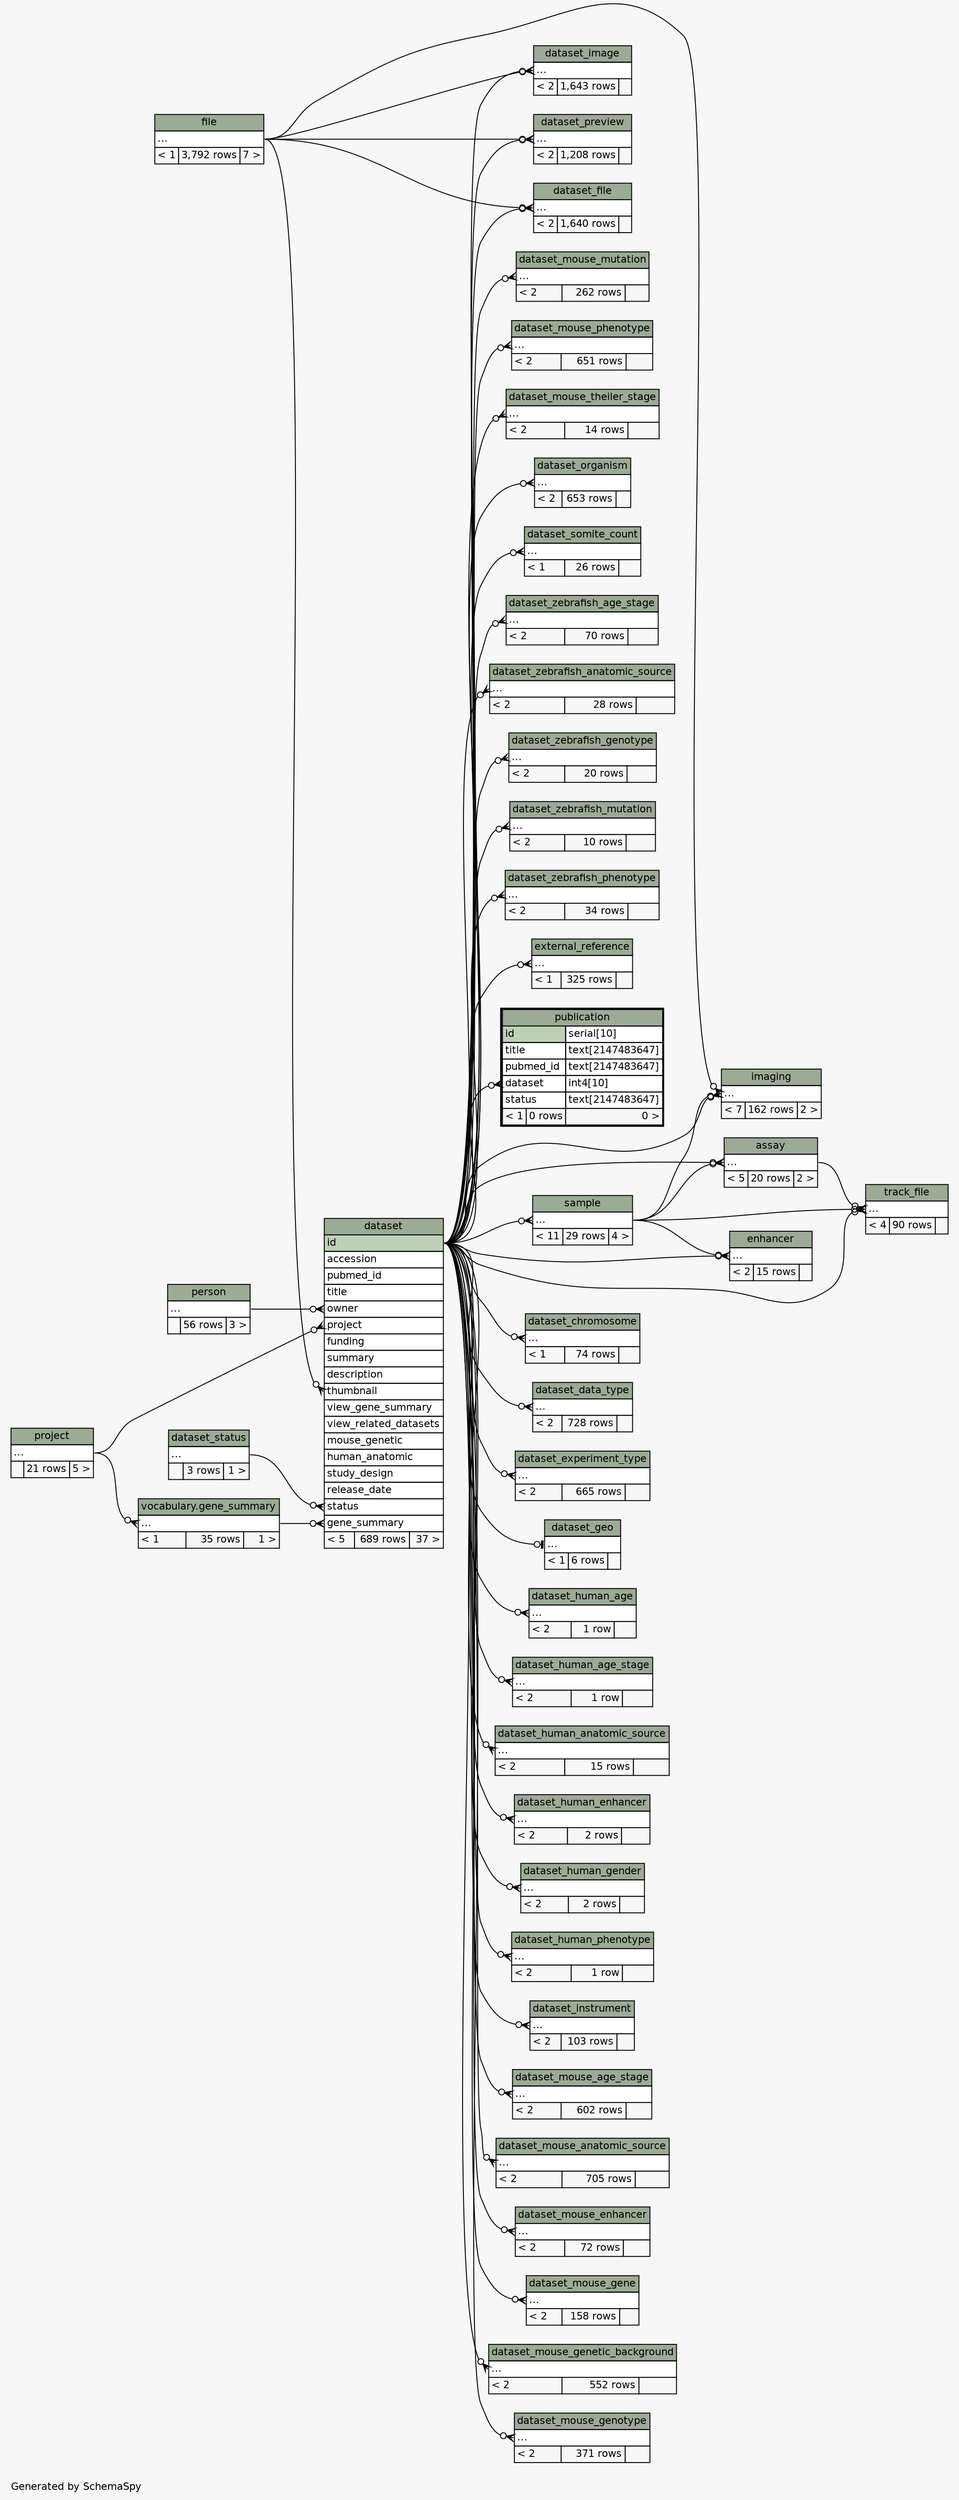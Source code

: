 // dot 2.38.0 on Linux 4.4.0-53-generic
// SchemaSpy rev 590
digraph "twoDegreesRelationshipsDiagram" {
  graph [
    rankdir="RL"
    bgcolor="#f7f7f7"
    label="\nGenerated by SchemaSpy"
    labeljust="l"
    nodesep="0.18"
    ranksep="0.46"
    fontname="Helvetica"
    fontsize="11"
  ];
  node [
    fontname="Helvetica"
    fontsize="11"
    shape="plaintext"
  ];
  edge [
    arrowsize="0.8"
  ];
  "assay":"elipses":w -> "dataset":"id":e [arrowhead=none dir=back arrowtail=crowodot];
  "assay":"elipses":w -> "sample":"elipses":e [arrowhead=none dir=back arrowtail=crowodot];
  "dataset":"gene_summary":w -> "vocabulary.gene_summary":"elipses":e [arrowhead=none dir=back arrowtail=crowodot];
  "dataset":"owner":w -> "person":"elipses":e [arrowhead=none dir=back arrowtail=crowodot];
  "dataset":"project":w -> "project":"elipses":e [arrowhead=none dir=back arrowtail=crowodot];
  "dataset":"status":w -> "dataset_status":"elipses":e [arrowhead=none dir=back arrowtail=crowodot];
  "dataset":"thumbnail":w -> "file":"elipses":e [arrowhead=none dir=back arrowtail=crowodot];
  "dataset_chromosome":"elipses":w -> "dataset":"id":e [arrowhead=none dir=back arrowtail=crowodot];
  "dataset_data_type":"elipses":w -> "dataset":"id":e [arrowhead=none dir=back arrowtail=crowodot];
  "dataset_experiment_type":"elipses":w -> "dataset":"id":e [arrowhead=none dir=back arrowtail=crowodot];
  "dataset_file":"elipses":w -> "dataset":"id":e [arrowhead=none dir=back arrowtail=crowodot];
  "dataset_file":"elipses":w -> "file":"elipses":e [arrowhead=none dir=back arrowtail=crowodot];
  "dataset_geo":"elipses":w -> "dataset":"id":e [arrowhead=none dir=back arrowtail=teeodot];
  "dataset_human_age":"elipses":w -> "dataset":"id":e [arrowhead=none dir=back arrowtail=crowodot];
  "dataset_human_age_stage":"elipses":w -> "dataset":"id":e [arrowhead=none dir=back arrowtail=crowodot];
  "dataset_human_anatomic_source":"elipses":w -> "dataset":"id":e [arrowhead=none dir=back arrowtail=crowodot];
  "dataset_human_enhancer":"elipses":w -> "dataset":"id":e [arrowhead=none dir=back arrowtail=crowodot];
  "dataset_human_gender":"elipses":w -> "dataset":"id":e [arrowhead=none dir=back arrowtail=crowodot];
  "dataset_human_phenotype":"elipses":w -> "dataset":"id":e [arrowhead=none dir=back arrowtail=crowodot];
  "dataset_image":"elipses":w -> "dataset":"id":e [arrowhead=none dir=back arrowtail=crowodot];
  "dataset_image":"elipses":w -> "file":"elipses":e [arrowhead=none dir=back arrowtail=crowodot];
  "dataset_instrument":"elipses":w -> "dataset":"id":e [arrowhead=none dir=back arrowtail=crowodot];
  "dataset_mouse_age_stage":"elipses":w -> "dataset":"id":e [arrowhead=none dir=back arrowtail=crowodot];
  "dataset_mouse_anatomic_source":"elipses":w -> "dataset":"id":e [arrowhead=none dir=back arrowtail=crowodot];
  "dataset_mouse_enhancer":"elipses":w -> "dataset":"id":e [arrowhead=none dir=back arrowtail=crowodot];
  "dataset_mouse_gene":"elipses":w -> "dataset":"id":e [arrowhead=none dir=back arrowtail=crowodot];
  "dataset_mouse_genetic_background":"elipses":w -> "dataset":"id":e [arrowhead=none dir=back arrowtail=crowodot];
  "dataset_mouse_genotype":"elipses":w -> "dataset":"id":e [arrowhead=none dir=back arrowtail=crowodot];
  "dataset_mouse_mutation":"elipses":w -> "dataset":"id":e [arrowhead=none dir=back arrowtail=crowodot];
  "dataset_mouse_phenotype":"elipses":w -> "dataset":"id":e [arrowhead=none dir=back arrowtail=crowodot];
  "dataset_mouse_theiler_stage":"elipses":w -> "dataset":"id":e [arrowhead=none dir=back arrowtail=crowodot];
  "dataset_organism":"elipses":w -> "dataset":"id":e [arrowhead=none dir=back arrowtail=crowodot];
  "dataset_preview":"elipses":w -> "dataset":"id":e [arrowhead=none dir=back arrowtail=crowodot];
  "dataset_preview":"elipses":w -> "file":"elipses":e [arrowhead=none dir=back arrowtail=crowodot];
  "dataset_somite_count":"elipses":w -> "dataset":"id":e [arrowhead=none dir=back arrowtail=crowodot];
  "dataset_zebrafish_age_stage":"elipses":w -> "dataset":"id":e [arrowhead=none dir=back arrowtail=crowodot];
  "dataset_zebrafish_anatomic_source":"elipses":w -> "dataset":"id":e [arrowhead=none dir=back arrowtail=crowodot];
  "dataset_zebrafish_genotype":"elipses":w -> "dataset":"id":e [arrowhead=none dir=back arrowtail=crowodot];
  "dataset_zebrafish_mutation":"elipses":w -> "dataset":"id":e [arrowhead=none dir=back arrowtail=crowodot];
  "dataset_zebrafish_phenotype":"elipses":w -> "dataset":"id":e [arrowhead=none dir=back arrowtail=crowodot];
  "enhancer":"elipses":w -> "dataset":"id":e [arrowhead=none dir=back arrowtail=crowodot];
  "enhancer":"elipses":w -> "sample":"elipses":e [arrowhead=none dir=back arrowtail=crowodot];
  "external_reference":"elipses":w -> "dataset":"id":e [arrowhead=none dir=back arrowtail=crowodot];
  "vocabulary.gene_summary":"elipses":w -> "project":"elipses":e [arrowhead=none dir=back arrowtail=crowodot];
  "imaging":"elipses":w -> "dataset":"id":e [arrowhead=none dir=back arrowtail=crowodot];
  "imaging":"elipses":w -> "file":"elipses":e [arrowhead=none dir=back arrowtail=crowodot];
  "imaging":"elipses":w -> "sample":"elipses":e [arrowhead=none dir=back arrowtail=crowodot];
  "publication":"dataset":w -> "dataset":"id":e [arrowhead=none dir=back arrowtail=crowodot];
  "sample":"elipses":w -> "dataset":"id":e [arrowhead=none dir=back arrowtail=crowodot];
  "track_file":"elipses":w -> "assay":"elipses":e [arrowhead=none dir=back arrowtail=crowodot];
  "track_file":"elipses":w -> "dataset":"id":e [arrowhead=none dir=back arrowtail=crowodot];
  "track_file":"elipses":w -> "sample":"elipses":e [arrowhead=none dir=back arrowtail=crowodot];
  "assay" [
    label=<
    <TABLE BORDER="0" CELLBORDER="1" CELLSPACING="0" BGCOLOR="#ffffff">
      <TR><TD COLSPAN="3" BGCOLOR="#9bab96" ALIGN="CENTER">assay</TD></TR>
      <TR><TD PORT="elipses" COLSPAN="3" ALIGN="LEFT">...</TD></TR>
      <TR><TD ALIGN="LEFT" BGCOLOR="#f7f7f7">&lt; 5</TD><TD ALIGN="RIGHT" BGCOLOR="#f7f7f7">20 rows</TD><TD ALIGN="RIGHT" BGCOLOR="#f7f7f7">2 &gt;</TD></TR>
    </TABLE>>
    URL="assay.html"
    tooltip="assay"
  ];
  "dataset" [
    label=<
    <TABLE BORDER="0" CELLBORDER="1" CELLSPACING="0" BGCOLOR="#ffffff">
      <TR><TD COLSPAN="3" BGCOLOR="#9bab96" ALIGN="CENTER">dataset</TD></TR>
      <TR><TD PORT="id" COLSPAN="3" BGCOLOR="#bed1b8" ALIGN="LEFT">id</TD></TR>
      <TR><TD PORT="accession" COLSPAN="3" ALIGN="LEFT">accession</TD></TR>
      <TR><TD PORT="pubmed_id" COLSPAN="3" ALIGN="LEFT">pubmed_id</TD></TR>
      <TR><TD PORT="title" COLSPAN="3" ALIGN="LEFT">title</TD></TR>
      <TR><TD PORT="owner" COLSPAN="3" ALIGN="LEFT">owner</TD></TR>
      <TR><TD PORT="project" COLSPAN="3" ALIGN="LEFT">project</TD></TR>
      <TR><TD PORT="funding" COLSPAN="3" ALIGN="LEFT">funding</TD></TR>
      <TR><TD PORT="summary" COLSPAN="3" ALIGN="LEFT">summary</TD></TR>
      <TR><TD PORT="description" COLSPAN="3" ALIGN="LEFT">description</TD></TR>
      <TR><TD PORT="thumbnail" COLSPAN="3" ALIGN="LEFT">thumbnail</TD></TR>
      <TR><TD PORT="view_gene_summary" COLSPAN="3" ALIGN="LEFT">view_gene_summary</TD></TR>
      <TR><TD PORT="view_related_datasets" COLSPAN="3" ALIGN="LEFT">view_related_datasets</TD></TR>
      <TR><TD PORT="mouse_genetic" COLSPAN="3" ALIGN="LEFT">mouse_genetic</TD></TR>
      <TR><TD PORT="human_anatomic" COLSPAN="3" ALIGN="LEFT">human_anatomic</TD></TR>
      <TR><TD PORT="study_design" COLSPAN="3" ALIGN="LEFT">study_design</TD></TR>
      <TR><TD PORT="release_date" COLSPAN="3" ALIGN="LEFT">release_date</TD></TR>
      <TR><TD PORT="status" COLSPAN="3" ALIGN="LEFT">status</TD></TR>
      <TR><TD PORT="gene_summary" COLSPAN="3" ALIGN="LEFT">gene_summary</TD></TR>
      <TR><TD ALIGN="LEFT" BGCOLOR="#f7f7f7">&lt; 5</TD><TD ALIGN="RIGHT" BGCOLOR="#f7f7f7">689 rows</TD><TD ALIGN="RIGHT" BGCOLOR="#f7f7f7">37 &gt;</TD></TR>
    </TABLE>>
    URL="dataset.html"
    tooltip="dataset"
  ];
  "dataset_chromosome" [
    label=<
    <TABLE BORDER="0" CELLBORDER="1" CELLSPACING="0" BGCOLOR="#ffffff">
      <TR><TD COLSPAN="3" BGCOLOR="#9bab96" ALIGN="CENTER">dataset_chromosome</TD></TR>
      <TR><TD PORT="elipses" COLSPAN="3" ALIGN="LEFT">...</TD></TR>
      <TR><TD ALIGN="LEFT" BGCOLOR="#f7f7f7">&lt; 1</TD><TD ALIGN="RIGHT" BGCOLOR="#f7f7f7">74 rows</TD><TD ALIGN="RIGHT" BGCOLOR="#f7f7f7">  </TD></TR>
    </TABLE>>
    URL="dataset_chromosome.html"
    tooltip="dataset_chromosome"
  ];
  "dataset_data_type" [
    label=<
    <TABLE BORDER="0" CELLBORDER="1" CELLSPACING="0" BGCOLOR="#ffffff">
      <TR><TD COLSPAN="3" BGCOLOR="#9bab96" ALIGN="CENTER">dataset_data_type</TD></TR>
      <TR><TD PORT="elipses" COLSPAN="3" ALIGN="LEFT">...</TD></TR>
      <TR><TD ALIGN="LEFT" BGCOLOR="#f7f7f7">&lt; 2</TD><TD ALIGN="RIGHT" BGCOLOR="#f7f7f7">728 rows</TD><TD ALIGN="RIGHT" BGCOLOR="#f7f7f7">  </TD></TR>
    </TABLE>>
    URL="dataset_data_type.html"
    tooltip="dataset_data_type"
  ];
  "dataset_experiment_type" [
    label=<
    <TABLE BORDER="0" CELLBORDER="1" CELLSPACING="0" BGCOLOR="#ffffff">
      <TR><TD COLSPAN="3" BGCOLOR="#9bab96" ALIGN="CENTER">dataset_experiment_type</TD></TR>
      <TR><TD PORT="elipses" COLSPAN="3" ALIGN="LEFT">...</TD></TR>
      <TR><TD ALIGN="LEFT" BGCOLOR="#f7f7f7">&lt; 2</TD><TD ALIGN="RIGHT" BGCOLOR="#f7f7f7">665 rows</TD><TD ALIGN="RIGHT" BGCOLOR="#f7f7f7">  </TD></TR>
    </TABLE>>
    URL="dataset_experiment_type.html"
    tooltip="dataset_experiment_type"
  ];
  "dataset_file" [
    label=<
    <TABLE BORDER="0" CELLBORDER="1" CELLSPACING="0" BGCOLOR="#ffffff">
      <TR><TD COLSPAN="3" BGCOLOR="#9bab96" ALIGN="CENTER">dataset_file</TD></TR>
      <TR><TD PORT="elipses" COLSPAN="3" ALIGN="LEFT">...</TD></TR>
      <TR><TD ALIGN="LEFT" BGCOLOR="#f7f7f7">&lt; 2</TD><TD ALIGN="RIGHT" BGCOLOR="#f7f7f7">1,640 rows</TD><TD ALIGN="RIGHT" BGCOLOR="#f7f7f7">  </TD></TR>
    </TABLE>>
    URL="dataset_file.html"
    tooltip="dataset_file"
  ];
  "dataset_geo" [
    label=<
    <TABLE BORDER="0" CELLBORDER="1" CELLSPACING="0" BGCOLOR="#ffffff">
      <TR><TD COLSPAN="3" BGCOLOR="#9bab96" ALIGN="CENTER">dataset_geo</TD></TR>
      <TR><TD PORT="elipses" COLSPAN="3" ALIGN="LEFT">...</TD></TR>
      <TR><TD ALIGN="LEFT" BGCOLOR="#f7f7f7">&lt; 1</TD><TD ALIGN="RIGHT" BGCOLOR="#f7f7f7">6 rows</TD><TD ALIGN="RIGHT" BGCOLOR="#f7f7f7">  </TD></TR>
    </TABLE>>
    URL="dataset_geo.html"
    tooltip="dataset_geo"
  ];
  "dataset_human_age" [
    label=<
    <TABLE BORDER="0" CELLBORDER="1" CELLSPACING="0" BGCOLOR="#ffffff">
      <TR><TD COLSPAN="3" BGCOLOR="#9bab96" ALIGN="CENTER">dataset_human_age</TD></TR>
      <TR><TD PORT="elipses" COLSPAN="3" ALIGN="LEFT">...</TD></TR>
      <TR><TD ALIGN="LEFT" BGCOLOR="#f7f7f7">&lt; 2</TD><TD ALIGN="RIGHT" BGCOLOR="#f7f7f7">1 row</TD><TD ALIGN="RIGHT" BGCOLOR="#f7f7f7">  </TD></TR>
    </TABLE>>
    URL="dataset_human_age.html"
    tooltip="dataset_human_age"
  ];
  "dataset_human_age_stage" [
    label=<
    <TABLE BORDER="0" CELLBORDER="1" CELLSPACING="0" BGCOLOR="#ffffff">
      <TR><TD COLSPAN="3" BGCOLOR="#9bab96" ALIGN="CENTER">dataset_human_age_stage</TD></TR>
      <TR><TD PORT="elipses" COLSPAN="3" ALIGN="LEFT">...</TD></TR>
      <TR><TD ALIGN="LEFT" BGCOLOR="#f7f7f7">&lt; 2</TD><TD ALIGN="RIGHT" BGCOLOR="#f7f7f7">1 row</TD><TD ALIGN="RIGHT" BGCOLOR="#f7f7f7">  </TD></TR>
    </TABLE>>
    URL="dataset_human_age_stage.html"
    tooltip="dataset_human_age_stage"
  ];
  "dataset_human_anatomic_source" [
    label=<
    <TABLE BORDER="0" CELLBORDER="1" CELLSPACING="0" BGCOLOR="#ffffff">
      <TR><TD COLSPAN="3" BGCOLOR="#9bab96" ALIGN="CENTER">dataset_human_anatomic_source</TD></TR>
      <TR><TD PORT="elipses" COLSPAN="3" ALIGN="LEFT">...</TD></TR>
      <TR><TD ALIGN="LEFT" BGCOLOR="#f7f7f7">&lt; 2</TD><TD ALIGN="RIGHT" BGCOLOR="#f7f7f7">15 rows</TD><TD ALIGN="RIGHT" BGCOLOR="#f7f7f7">  </TD></TR>
    </TABLE>>
    URL="dataset_human_anatomic_source.html"
    tooltip="dataset_human_anatomic_source"
  ];
  "dataset_human_enhancer" [
    label=<
    <TABLE BORDER="0" CELLBORDER="1" CELLSPACING="0" BGCOLOR="#ffffff">
      <TR><TD COLSPAN="3" BGCOLOR="#9bab96" ALIGN="CENTER">dataset_human_enhancer</TD></TR>
      <TR><TD PORT="elipses" COLSPAN="3" ALIGN="LEFT">...</TD></TR>
      <TR><TD ALIGN="LEFT" BGCOLOR="#f7f7f7">&lt; 2</TD><TD ALIGN="RIGHT" BGCOLOR="#f7f7f7">2 rows</TD><TD ALIGN="RIGHT" BGCOLOR="#f7f7f7">  </TD></TR>
    </TABLE>>
    URL="dataset_human_enhancer.html"
    tooltip="dataset_human_enhancer"
  ];
  "dataset_human_gender" [
    label=<
    <TABLE BORDER="0" CELLBORDER="1" CELLSPACING="0" BGCOLOR="#ffffff">
      <TR><TD COLSPAN="3" BGCOLOR="#9bab96" ALIGN="CENTER">dataset_human_gender</TD></TR>
      <TR><TD PORT="elipses" COLSPAN="3" ALIGN="LEFT">...</TD></TR>
      <TR><TD ALIGN="LEFT" BGCOLOR="#f7f7f7">&lt; 2</TD><TD ALIGN="RIGHT" BGCOLOR="#f7f7f7">2 rows</TD><TD ALIGN="RIGHT" BGCOLOR="#f7f7f7">  </TD></TR>
    </TABLE>>
    URL="dataset_human_gender.html"
    tooltip="dataset_human_gender"
  ];
  "dataset_human_phenotype" [
    label=<
    <TABLE BORDER="0" CELLBORDER="1" CELLSPACING="0" BGCOLOR="#ffffff">
      <TR><TD COLSPAN="3" BGCOLOR="#9bab96" ALIGN="CENTER">dataset_human_phenotype</TD></TR>
      <TR><TD PORT="elipses" COLSPAN="3" ALIGN="LEFT">...</TD></TR>
      <TR><TD ALIGN="LEFT" BGCOLOR="#f7f7f7">&lt; 2</TD><TD ALIGN="RIGHT" BGCOLOR="#f7f7f7">1 row</TD><TD ALIGN="RIGHT" BGCOLOR="#f7f7f7">  </TD></TR>
    </TABLE>>
    URL="dataset_human_phenotype.html"
    tooltip="dataset_human_phenotype"
  ];
  "dataset_image" [
    label=<
    <TABLE BORDER="0" CELLBORDER="1" CELLSPACING="0" BGCOLOR="#ffffff">
      <TR><TD COLSPAN="3" BGCOLOR="#9bab96" ALIGN="CENTER">dataset_image</TD></TR>
      <TR><TD PORT="elipses" COLSPAN="3" ALIGN="LEFT">...</TD></TR>
      <TR><TD ALIGN="LEFT" BGCOLOR="#f7f7f7">&lt; 2</TD><TD ALIGN="RIGHT" BGCOLOR="#f7f7f7">1,643 rows</TD><TD ALIGN="RIGHT" BGCOLOR="#f7f7f7">  </TD></TR>
    </TABLE>>
    URL="dataset_image.html"
    tooltip="dataset_image"
  ];
  "dataset_instrument" [
    label=<
    <TABLE BORDER="0" CELLBORDER="1" CELLSPACING="0" BGCOLOR="#ffffff">
      <TR><TD COLSPAN="3" BGCOLOR="#9bab96" ALIGN="CENTER">dataset_instrument</TD></TR>
      <TR><TD PORT="elipses" COLSPAN="3" ALIGN="LEFT">...</TD></TR>
      <TR><TD ALIGN="LEFT" BGCOLOR="#f7f7f7">&lt; 2</TD><TD ALIGN="RIGHT" BGCOLOR="#f7f7f7">103 rows</TD><TD ALIGN="RIGHT" BGCOLOR="#f7f7f7">  </TD></TR>
    </TABLE>>
    URL="dataset_instrument.html"
    tooltip="dataset_instrument"
  ];
  "dataset_mouse_age_stage" [
    label=<
    <TABLE BORDER="0" CELLBORDER="1" CELLSPACING="0" BGCOLOR="#ffffff">
      <TR><TD COLSPAN="3" BGCOLOR="#9bab96" ALIGN="CENTER">dataset_mouse_age_stage</TD></TR>
      <TR><TD PORT="elipses" COLSPAN="3" ALIGN="LEFT">...</TD></TR>
      <TR><TD ALIGN="LEFT" BGCOLOR="#f7f7f7">&lt; 2</TD><TD ALIGN="RIGHT" BGCOLOR="#f7f7f7">602 rows</TD><TD ALIGN="RIGHT" BGCOLOR="#f7f7f7">  </TD></TR>
    </TABLE>>
    URL="dataset_mouse_age_stage.html"
    tooltip="dataset_mouse_age_stage"
  ];
  "dataset_mouse_anatomic_source" [
    label=<
    <TABLE BORDER="0" CELLBORDER="1" CELLSPACING="0" BGCOLOR="#ffffff">
      <TR><TD COLSPAN="3" BGCOLOR="#9bab96" ALIGN="CENTER">dataset_mouse_anatomic_source</TD></TR>
      <TR><TD PORT="elipses" COLSPAN="3" ALIGN="LEFT">...</TD></TR>
      <TR><TD ALIGN="LEFT" BGCOLOR="#f7f7f7">&lt; 2</TD><TD ALIGN="RIGHT" BGCOLOR="#f7f7f7">705 rows</TD><TD ALIGN="RIGHT" BGCOLOR="#f7f7f7">  </TD></TR>
    </TABLE>>
    URL="dataset_mouse_anatomic_source.html"
    tooltip="dataset_mouse_anatomic_source"
  ];
  "dataset_mouse_enhancer" [
    label=<
    <TABLE BORDER="0" CELLBORDER="1" CELLSPACING="0" BGCOLOR="#ffffff">
      <TR><TD COLSPAN="3" BGCOLOR="#9bab96" ALIGN="CENTER">dataset_mouse_enhancer</TD></TR>
      <TR><TD PORT="elipses" COLSPAN="3" ALIGN="LEFT">...</TD></TR>
      <TR><TD ALIGN="LEFT" BGCOLOR="#f7f7f7">&lt; 2</TD><TD ALIGN="RIGHT" BGCOLOR="#f7f7f7">72 rows</TD><TD ALIGN="RIGHT" BGCOLOR="#f7f7f7">  </TD></TR>
    </TABLE>>
    URL="dataset_mouse_enhancer.html"
    tooltip="dataset_mouse_enhancer"
  ];
  "dataset_mouse_gene" [
    label=<
    <TABLE BORDER="0" CELLBORDER="1" CELLSPACING="0" BGCOLOR="#ffffff">
      <TR><TD COLSPAN="3" BGCOLOR="#9bab96" ALIGN="CENTER">dataset_mouse_gene</TD></TR>
      <TR><TD PORT="elipses" COLSPAN="3" ALIGN="LEFT">...</TD></TR>
      <TR><TD ALIGN="LEFT" BGCOLOR="#f7f7f7">&lt; 2</TD><TD ALIGN="RIGHT" BGCOLOR="#f7f7f7">158 rows</TD><TD ALIGN="RIGHT" BGCOLOR="#f7f7f7">  </TD></TR>
    </TABLE>>
    URL="dataset_mouse_gene.html"
    tooltip="dataset_mouse_gene"
  ];
  "dataset_mouse_genetic_background" [
    label=<
    <TABLE BORDER="0" CELLBORDER="1" CELLSPACING="0" BGCOLOR="#ffffff">
      <TR><TD COLSPAN="3" BGCOLOR="#9bab96" ALIGN="CENTER">dataset_mouse_genetic_background</TD></TR>
      <TR><TD PORT="elipses" COLSPAN="3" ALIGN="LEFT">...</TD></TR>
      <TR><TD ALIGN="LEFT" BGCOLOR="#f7f7f7">&lt; 2</TD><TD ALIGN="RIGHT" BGCOLOR="#f7f7f7">552 rows</TD><TD ALIGN="RIGHT" BGCOLOR="#f7f7f7">  </TD></TR>
    </TABLE>>
    URL="dataset_mouse_genetic_background.html"
    tooltip="dataset_mouse_genetic_background"
  ];
  "dataset_mouse_genotype" [
    label=<
    <TABLE BORDER="0" CELLBORDER="1" CELLSPACING="0" BGCOLOR="#ffffff">
      <TR><TD COLSPAN="3" BGCOLOR="#9bab96" ALIGN="CENTER">dataset_mouse_genotype</TD></TR>
      <TR><TD PORT="elipses" COLSPAN="3" ALIGN="LEFT">...</TD></TR>
      <TR><TD ALIGN="LEFT" BGCOLOR="#f7f7f7">&lt; 2</TD><TD ALIGN="RIGHT" BGCOLOR="#f7f7f7">371 rows</TD><TD ALIGN="RIGHT" BGCOLOR="#f7f7f7">  </TD></TR>
    </TABLE>>
    URL="dataset_mouse_genotype.html"
    tooltip="dataset_mouse_genotype"
  ];
  "dataset_mouse_mutation" [
    label=<
    <TABLE BORDER="0" CELLBORDER="1" CELLSPACING="0" BGCOLOR="#ffffff">
      <TR><TD COLSPAN="3" BGCOLOR="#9bab96" ALIGN="CENTER">dataset_mouse_mutation</TD></TR>
      <TR><TD PORT="elipses" COLSPAN="3" ALIGN="LEFT">...</TD></TR>
      <TR><TD ALIGN="LEFT" BGCOLOR="#f7f7f7">&lt; 2</TD><TD ALIGN="RIGHT" BGCOLOR="#f7f7f7">262 rows</TD><TD ALIGN="RIGHT" BGCOLOR="#f7f7f7">  </TD></TR>
    </TABLE>>
    URL="dataset_mouse_mutation.html"
    tooltip="dataset_mouse_mutation"
  ];
  "dataset_mouse_phenotype" [
    label=<
    <TABLE BORDER="0" CELLBORDER="1" CELLSPACING="0" BGCOLOR="#ffffff">
      <TR><TD COLSPAN="3" BGCOLOR="#9bab96" ALIGN="CENTER">dataset_mouse_phenotype</TD></TR>
      <TR><TD PORT="elipses" COLSPAN="3" ALIGN="LEFT">...</TD></TR>
      <TR><TD ALIGN="LEFT" BGCOLOR="#f7f7f7">&lt; 2</TD><TD ALIGN="RIGHT" BGCOLOR="#f7f7f7">651 rows</TD><TD ALIGN="RIGHT" BGCOLOR="#f7f7f7">  </TD></TR>
    </TABLE>>
    URL="dataset_mouse_phenotype.html"
    tooltip="dataset_mouse_phenotype"
  ];
  "dataset_mouse_theiler_stage" [
    label=<
    <TABLE BORDER="0" CELLBORDER="1" CELLSPACING="0" BGCOLOR="#ffffff">
      <TR><TD COLSPAN="3" BGCOLOR="#9bab96" ALIGN="CENTER">dataset_mouse_theiler_stage</TD></TR>
      <TR><TD PORT="elipses" COLSPAN="3" ALIGN="LEFT">...</TD></TR>
      <TR><TD ALIGN="LEFT" BGCOLOR="#f7f7f7">&lt; 2</TD><TD ALIGN="RIGHT" BGCOLOR="#f7f7f7">14 rows</TD><TD ALIGN="RIGHT" BGCOLOR="#f7f7f7">  </TD></TR>
    </TABLE>>
    URL="dataset_mouse_theiler_stage.html"
    tooltip="dataset_mouse_theiler_stage"
  ];
  "dataset_organism" [
    label=<
    <TABLE BORDER="0" CELLBORDER="1" CELLSPACING="0" BGCOLOR="#ffffff">
      <TR><TD COLSPAN="3" BGCOLOR="#9bab96" ALIGN="CENTER">dataset_organism</TD></TR>
      <TR><TD PORT="elipses" COLSPAN="3" ALIGN="LEFT">...</TD></TR>
      <TR><TD ALIGN="LEFT" BGCOLOR="#f7f7f7">&lt; 2</TD><TD ALIGN="RIGHT" BGCOLOR="#f7f7f7">653 rows</TD><TD ALIGN="RIGHT" BGCOLOR="#f7f7f7">  </TD></TR>
    </TABLE>>
    URL="dataset_organism.html"
    tooltip="dataset_organism"
  ];
  "dataset_preview" [
    label=<
    <TABLE BORDER="0" CELLBORDER="1" CELLSPACING="0" BGCOLOR="#ffffff">
      <TR><TD COLSPAN="3" BGCOLOR="#9bab96" ALIGN="CENTER">dataset_preview</TD></TR>
      <TR><TD PORT="elipses" COLSPAN="3" ALIGN="LEFT">...</TD></TR>
      <TR><TD ALIGN="LEFT" BGCOLOR="#f7f7f7">&lt; 2</TD><TD ALIGN="RIGHT" BGCOLOR="#f7f7f7">1,208 rows</TD><TD ALIGN="RIGHT" BGCOLOR="#f7f7f7">  </TD></TR>
    </TABLE>>
    URL="dataset_preview.html"
    tooltip="dataset_preview"
  ];
  "dataset_somite_count" [
    label=<
    <TABLE BORDER="0" CELLBORDER="1" CELLSPACING="0" BGCOLOR="#ffffff">
      <TR><TD COLSPAN="3" BGCOLOR="#9bab96" ALIGN="CENTER">dataset_somite_count</TD></TR>
      <TR><TD PORT="elipses" COLSPAN="3" ALIGN="LEFT">...</TD></TR>
      <TR><TD ALIGN="LEFT" BGCOLOR="#f7f7f7">&lt; 1</TD><TD ALIGN="RIGHT" BGCOLOR="#f7f7f7">26 rows</TD><TD ALIGN="RIGHT" BGCOLOR="#f7f7f7">  </TD></TR>
    </TABLE>>
    URL="dataset_somite_count.html"
    tooltip="dataset_somite_count"
  ];
  "dataset_status" [
    label=<
    <TABLE BORDER="0" CELLBORDER="1" CELLSPACING="0" BGCOLOR="#ffffff">
      <TR><TD COLSPAN="3" BGCOLOR="#9bab96" ALIGN="CENTER">dataset_status</TD></TR>
      <TR><TD PORT="elipses" COLSPAN="3" ALIGN="LEFT">...</TD></TR>
      <TR><TD ALIGN="LEFT" BGCOLOR="#f7f7f7">  </TD><TD ALIGN="RIGHT" BGCOLOR="#f7f7f7">3 rows</TD><TD ALIGN="RIGHT" BGCOLOR="#f7f7f7">1 &gt;</TD></TR>
    </TABLE>>
    URL="dataset_status.html"
    tooltip="dataset_status"
  ];
  "dataset_zebrafish_age_stage" [
    label=<
    <TABLE BORDER="0" CELLBORDER="1" CELLSPACING="0" BGCOLOR="#ffffff">
      <TR><TD COLSPAN="3" BGCOLOR="#9bab96" ALIGN="CENTER">dataset_zebrafish_age_stage</TD></TR>
      <TR><TD PORT="elipses" COLSPAN="3" ALIGN="LEFT">...</TD></TR>
      <TR><TD ALIGN="LEFT" BGCOLOR="#f7f7f7">&lt; 2</TD><TD ALIGN="RIGHT" BGCOLOR="#f7f7f7">70 rows</TD><TD ALIGN="RIGHT" BGCOLOR="#f7f7f7">  </TD></TR>
    </TABLE>>
    URL="dataset_zebrafish_age_stage.html"
    tooltip="dataset_zebrafish_age_stage"
  ];
  "dataset_zebrafish_anatomic_source" [
    label=<
    <TABLE BORDER="0" CELLBORDER="1" CELLSPACING="0" BGCOLOR="#ffffff">
      <TR><TD COLSPAN="3" BGCOLOR="#9bab96" ALIGN="CENTER">dataset_zebrafish_anatomic_source</TD></TR>
      <TR><TD PORT="elipses" COLSPAN="3" ALIGN="LEFT">...</TD></TR>
      <TR><TD ALIGN="LEFT" BGCOLOR="#f7f7f7">&lt; 2</TD><TD ALIGN="RIGHT" BGCOLOR="#f7f7f7">28 rows</TD><TD ALIGN="RIGHT" BGCOLOR="#f7f7f7">  </TD></TR>
    </TABLE>>
    URL="dataset_zebrafish_anatomic_source.html"
    tooltip="dataset_zebrafish_anatomic_source"
  ];
  "dataset_zebrafish_genotype" [
    label=<
    <TABLE BORDER="0" CELLBORDER="1" CELLSPACING="0" BGCOLOR="#ffffff">
      <TR><TD COLSPAN="3" BGCOLOR="#9bab96" ALIGN="CENTER">dataset_zebrafish_genotype</TD></TR>
      <TR><TD PORT="elipses" COLSPAN="3" ALIGN="LEFT">...</TD></TR>
      <TR><TD ALIGN="LEFT" BGCOLOR="#f7f7f7">&lt; 2</TD><TD ALIGN="RIGHT" BGCOLOR="#f7f7f7">20 rows</TD><TD ALIGN="RIGHT" BGCOLOR="#f7f7f7">  </TD></TR>
    </TABLE>>
    URL="dataset_zebrafish_genotype.html"
    tooltip="dataset_zebrafish_genotype"
  ];
  "dataset_zebrafish_mutation" [
    label=<
    <TABLE BORDER="0" CELLBORDER="1" CELLSPACING="0" BGCOLOR="#ffffff">
      <TR><TD COLSPAN="3" BGCOLOR="#9bab96" ALIGN="CENTER">dataset_zebrafish_mutation</TD></TR>
      <TR><TD PORT="elipses" COLSPAN="3" ALIGN="LEFT">...</TD></TR>
      <TR><TD ALIGN="LEFT" BGCOLOR="#f7f7f7">&lt; 2</TD><TD ALIGN="RIGHT" BGCOLOR="#f7f7f7">10 rows</TD><TD ALIGN="RIGHT" BGCOLOR="#f7f7f7">  </TD></TR>
    </TABLE>>
    URL="dataset_zebrafish_mutation.html"
    tooltip="dataset_zebrafish_mutation"
  ];
  "dataset_zebrafish_phenotype" [
    label=<
    <TABLE BORDER="0" CELLBORDER="1" CELLSPACING="0" BGCOLOR="#ffffff">
      <TR><TD COLSPAN="3" BGCOLOR="#9bab96" ALIGN="CENTER">dataset_zebrafish_phenotype</TD></TR>
      <TR><TD PORT="elipses" COLSPAN="3" ALIGN="LEFT">...</TD></TR>
      <TR><TD ALIGN="LEFT" BGCOLOR="#f7f7f7">&lt; 2</TD><TD ALIGN="RIGHT" BGCOLOR="#f7f7f7">34 rows</TD><TD ALIGN="RIGHT" BGCOLOR="#f7f7f7">  </TD></TR>
    </TABLE>>
    URL="dataset_zebrafish_phenotype.html"
    tooltip="dataset_zebrafish_phenotype"
  ];
  "enhancer" [
    label=<
    <TABLE BORDER="0" CELLBORDER="1" CELLSPACING="0" BGCOLOR="#ffffff">
      <TR><TD COLSPAN="3" BGCOLOR="#9bab96" ALIGN="CENTER">enhancer</TD></TR>
      <TR><TD PORT="elipses" COLSPAN="3" ALIGN="LEFT">...</TD></TR>
      <TR><TD ALIGN="LEFT" BGCOLOR="#f7f7f7">&lt; 2</TD><TD ALIGN="RIGHT" BGCOLOR="#f7f7f7">15 rows</TD><TD ALIGN="RIGHT" BGCOLOR="#f7f7f7">  </TD></TR>
    </TABLE>>
    URL="enhancer.html"
    tooltip="enhancer"
  ];
  "external_reference" [
    label=<
    <TABLE BORDER="0" CELLBORDER="1" CELLSPACING="0" BGCOLOR="#ffffff">
      <TR><TD COLSPAN="3" BGCOLOR="#9bab96" ALIGN="CENTER">external_reference</TD></TR>
      <TR><TD PORT="elipses" COLSPAN="3" ALIGN="LEFT">...</TD></TR>
      <TR><TD ALIGN="LEFT" BGCOLOR="#f7f7f7">&lt; 1</TD><TD ALIGN="RIGHT" BGCOLOR="#f7f7f7">325 rows</TD><TD ALIGN="RIGHT" BGCOLOR="#f7f7f7">  </TD></TR>
    </TABLE>>
    URL="external_reference.html"
    tooltip="external_reference"
  ];
  "file" [
    label=<
    <TABLE BORDER="0" CELLBORDER="1" CELLSPACING="0" BGCOLOR="#ffffff">
      <TR><TD COLSPAN="3" BGCOLOR="#9bab96" ALIGN="CENTER">file</TD></TR>
      <TR><TD PORT="elipses" COLSPAN="3" ALIGN="LEFT">...</TD></TR>
      <TR><TD ALIGN="LEFT" BGCOLOR="#f7f7f7">&lt; 1</TD><TD ALIGN="RIGHT" BGCOLOR="#f7f7f7">3,792 rows</TD><TD ALIGN="RIGHT" BGCOLOR="#f7f7f7">7 &gt;</TD></TR>
    </TABLE>>
    URL="file.html"
    tooltip="file"
  ];
  "vocabulary.gene_summary" [
    label=<
    <TABLE BORDER="0" CELLBORDER="1" CELLSPACING="0" BGCOLOR="#ffffff">
      <TR><TD COLSPAN="3" BGCOLOR="#9bab96" ALIGN="CENTER">vocabulary.gene_summary</TD></TR>
      <TR><TD PORT="elipses" COLSPAN="3" ALIGN="LEFT">...</TD></TR>
      <TR><TD ALIGN="LEFT" BGCOLOR="#f7f7f7">&lt; 1</TD><TD ALIGN="RIGHT" BGCOLOR="#f7f7f7">35 rows</TD><TD ALIGN="RIGHT" BGCOLOR="#f7f7f7">1 &gt;</TD></TR>
    </TABLE>>
    tooltip="vocabulary.gene_summary"
  ];
  "imaging" [
    label=<
    <TABLE BORDER="0" CELLBORDER="1" CELLSPACING="0" BGCOLOR="#ffffff">
      <TR><TD COLSPAN="3" BGCOLOR="#9bab96" ALIGN="CENTER">imaging</TD></TR>
      <TR><TD PORT="elipses" COLSPAN="3" ALIGN="LEFT">...</TD></TR>
      <TR><TD ALIGN="LEFT" BGCOLOR="#f7f7f7">&lt; 7</TD><TD ALIGN="RIGHT" BGCOLOR="#f7f7f7">162 rows</TD><TD ALIGN="RIGHT" BGCOLOR="#f7f7f7">2 &gt;</TD></TR>
    </TABLE>>
    URL="imaging.html"
    tooltip="imaging"
  ];
  "person" [
    label=<
    <TABLE BORDER="0" CELLBORDER="1" CELLSPACING="0" BGCOLOR="#ffffff">
      <TR><TD COLSPAN="3" BGCOLOR="#9bab96" ALIGN="CENTER">person</TD></TR>
      <TR><TD PORT="elipses" COLSPAN="3" ALIGN="LEFT">...</TD></TR>
      <TR><TD ALIGN="LEFT" BGCOLOR="#f7f7f7">  </TD><TD ALIGN="RIGHT" BGCOLOR="#f7f7f7">56 rows</TD><TD ALIGN="RIGHT" BGCOLOR="#f7f7f7">3 &gt;</TD></TR>
    </TABLE>>
    URL="person.html"
    tooltip="person"
  ];
  "project" [
    label=<
    <TABLE BORDER="0" CELLBORDER="1" CELLSPACING="0" BGCOLOR="#ffffff">
      <TR><TD COLSPAN="3" BGCOLOR="#9bab96" ALIGN="CENTER">project</TD></TR>
      <TR><TD PORT="elipses" COLSPAN="3" ALIGN="LEFT">...</TD></TR>
      <TR><TD ALIGN="LEFT" BGCOLOR="#f7f7f7">  </TD><TD ALIGN="RIGHT" BGCOLOR="#f7f7f7">21 rows</TD><TD ALIGN="RIGHT" BGCOLOR="#f7f7f7">5 &gt;</TD></TR>
    </TABLE>>
    URL="project.html"
    tooltip="project"
  ];
  "publication" [
    label=<
    <TABLE BORDER="2" CELLBORDER="1" CELLSPACING="0" BGCOLOR="#ffffff">
      <TR><TD COLSPAN="3" BGCOLOR="#9bab96" ALIGN="CENTER">publication</TD></TR>
      <TR><TD PORT="id" COLSPAN="2" BGCOLOR="#bed1b8" ALIGN="LEFT">id</TD><TD PORT="id.type" ALIGN="LEFT">serial[10]</TD></TR>
      <TR><TD PORT="title" COLSPAN="2" ALIGN="LEFT">title</TD><TD PORT="title.type" ALIGN="LEFT">text[2147483647]</TD></TR>
      <TR><TD PORT="pubmed_id" COLSPAN="2" ALIGN="LEFT">pubmed_id</TD><TD PORT="pubmed_id.type" ALIGN="LEFT">text[2147483647]</TD></TR>
      <TR><TD PORT="dataset" COLSPAN="2" ALIGN="LEFT">dataset</TD><TD PORT="dataset.type" ALIGN="LEFT">int4[10]</TD></TR>
      <TR><TD PORT="status" COLSPAN="2" ALIGN="LEFT">status</TD><TD PORT="status.type" ALIGN="LEFT">text[2147483647]</TD></TR>
      <TR><TD ALIGN="LEFT" BGCOLOR="#f7f7f7">&lt; 1</TD><TD ALIGN="RIGHT" BGCOLOR="#f7f7f7">0 rows</TD><TD ALIGN="RIGHT" BGCOLOR="#f7f7f7">0 &gt;</TD></TR>
    </TABLE>>
    URL="publication.html"
    tooltip="publication"
  ];
  "sample" [
    label=<
    <TABLE BORDER="0" CELLBORDER="1" CELLSPACING="0" BGCOLOR="#ffffff">
      <TR><TD COLSPAN="3" BGCOLOR="#9bab96" ALIGN="CENTER">sample</TD></TR>
      <TR><TD PORT="elipses" COLSPAN="3" ALIGN="LEFT">...</TD></TR>
      <TR><TD ALIGN="LEFT" BGCOLOR="#f7f7f7">&lt; 11</TD><TD ALIGN="RIGHT" BGCOLOR="#f7f7f7">29 rows</TD><TD ALIGN="RIGHT" BGCOLOR="#f7f7f7">4 &gt;</TD></TR>
    </TABLE>>
    URL="sample.html"
    tooltip="sample"
  ];
  "track_file" [
    label=<
    <TABLE BORDER="0" CELLBORDER="1" CELLSPACING="0" BGCOLOR="#ffffff">
      <TR><TD COLSPAN="3" BGCOLOR="#9bab96" ALIGN="CENTER">track_file</TD></TR>
      <TR><TD PORT="elipses" COLSPAN="3" ALIGN="LEFT">...</TD></TR>
      <TR><TD ALIGN="LEFT" BGCOLOR="#f7f7f7">&lt; 4</TD><TD ALIGN="RIGHT" BGCOLOR="#f7f7f7">90 rows</TD><TD ALIGN="RIGHT" BGCOLOR="#f7f7f7">  </TD></TR>
    </TABLE>>
    URL="track_file.html"
    tooltip="track_file"
  ];
}
